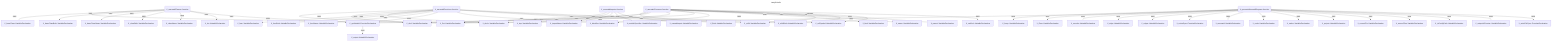 ---
title: morphtools
---
graph TD
    X_Array[X_Array::VariableDeclaration]
    X_Both[X_Both::VariableDeclaration]
    X_Error[X_Error::VariableDeclaration]
    X_Set[X_Set::VariableDeclaration]
    X_baseClassBoth[X_baseClassBoth::VariableDeclaration]
    X_baseClassName[X_baseClassName::VariableDeclaration]
    X_baseClass[X_baseClass::VariableDeclaration]
    X_classBoth[X_classBoth::VariableDeclaration]
    X_className[X_className::VariableDeclaration]
    X_cls[X_cls::VariableDeclaration]
    X_console[X_console::VariableDeclaration]
    X_decl[X_decl::VariableDeclaration]
    X_decls[X_decls::VariableDeclaration]
    X_edge[X_edge::VariableDeclaration]
    X_edges[X_edges::VariableDeclaration]
    X_existsSync[X_existsSync::FunctionDeclaration]
    X_funcBoth[X_funcBoth::VariableDeclaration]
    X_funcName[X_funcName::VariableDeclaration]
    X_func[X_func::VariableDeclaration]
    X_generateMermaidDiagram(X_generateMermaidDiagram::function)
    X_getNodeId(X_getNodeId::function)
    X_getNodeId[X_getNodeId::FunctionDeclaration]
    X_identifier[X_identifier::VariableDeclaration]
    X_imp[X_imp::VariableDeclaration]
    X_importName[X_importName::VariableDeclaration]
    X_kind[X_kind::VariableDeclaration]
    X_mermaidClasses(X_mermaidClasses::function)
    X_mermaidConsvars(X_mermaidConsvars::function)
    X_mermaidFunctions(X_mermaidFunctions::function)
    X_mermaidImports(X_mermaidImports::function)
    X_mermaid[X_mermaid::VariableDeclaration]
    X_moduleSpecifier[X_moduleSpecifier::VariableDeclaration]
    X_name[X_name::VariableDeclaration]
    X_namedImport[X_namedImport::VariableDeclaration]
    X_node[X_node::VariableDeclaration]
    X_nodes[X_nodes::VariableDeclaration]
    X_output[X_output::VariableDeclaration]
    X_parent[X_parent::VariableDeclaration]
    X_project[X_project::VariableDeclaration]
    X_refIdBoth[X_refIdBoth::VariableDeclaration]
    X_refId[X_refId::VariableDeclaration]
    X_refSymbol[X_refSymbol::VariableDeclaration]
    X_sourceFile[X_sourceFile::VariableDeclaration]
    X_sourceFiles[X_sourceFiles::VariableDeclaration]
    X_tsConfigPath[X_tsConfigPath::VariableDeclaration]
    X_uniqueIdCounter[X_uniqueIdCounter::VariableDeclaration]
    X_varDecl[X_varDecl::VariableDeclaration]
    X_writeFileSync[X_writeFileSync::FunctionDeclaration]
    X_generateMermaidDiagram -->|uses| X_Array
    X_generateMermaidDiagram -->|uses| X_Error
    X_generateMermaidDiagram -->|uses| X_Set
    X_generateMermaidDiagram -->|uses| X_console
    X_generateMermaidDiagram -->|uses| X_edge
    X_generateMermaidDiagram -->|uses| X_edges
    X_generateMermaidDiagram -->|uses| X_existsSync
    X_generateMermaidDiagram -->|uses| X_mermaid
    X_generateMermaidDiagram -->|uses| X_node
    X_generateMermaidDiagram -->|uses| X_nodes
    X_generateMermaidDiagram -->|uses| X_project
    X_generateMermaidDiagram -->|uses| X_sourceFile
    X_generateMermaidDiagram -->|uses| X_sourceFiles
    X_generateMermaidDiagram -->|uses| X_tsConfigPath
    X_generateMermaidDiagram -->|uses| X_uniqueIdCounter
    X_generateMermaidDiagram -->|uses| X_writeFileSync
    X_getNodeId -->|uses| X_output
    X_mermaidClasses -->|uses| X_Set
    X_mermaidClasses -->|uses| X_baseClass
    X_mermaidClasses -->|uses| X_baseClassBoth
    X_mermaidClasses -->|uses| X_baseClassName
    X_mermaidClasses -->|uses| X_classBoth
    X_mermaidClasses -->|uses| X_className
    X_mermaidClasses -->|uses| X_cls
    X_mermaidClasses -->|uses| X_getNodeId
    X_mermaidConsvars -->|uses| X_Both
    X_mermaidConsvars -->|uses| X_Set
    X_mermaidConsvars -->|uses| X_decl
    X_mermaidConsvars -->|uses| X_decls
    X_mermaidConsvars -->|uses| X_getNodeId
    X_mermaidConsvars -->|uses| X_identifier
    X_mermaidConsvars -->|uses| X_kind
    X_mermaidConsvars -->|uses| X_name
    X_mermaidConsvars -->|uses| X_parent
    X_mermaidConsvars -->|uses| X_refId
    X_mermaidConsvars -->|uses| X_refIdBoth
    X_mermaidConsvars -->|uses| X_refSymbol
    X_mermaidConsvars -->|uses| X_varDecl
    X_mermaidFunctions -->|uses| X_Set
    X_mermaidFunctions -->|uses| X_decl
    X_mermaidFunctions -->|uses| X_decls
    X_mermaidFunctions -->|uses| X_func
    X_mermaidFunctions -->|uses| X_funcBoth
    X_mermaidFunctions -->|uses| X_funcName
    X_mermaidFunctions -->|uses| X_getNodeId
    X_mermaidFunctions -->|uses| X_identifier
    X_mermaidFunctions -->|uses| X_refId
    X_mermaidFunctions -->|uses| X_refIdBoth
    X_mermaidFunctions -->|uses| X_refSymbol
    X_mermaidImports -->|uses| X_Set
    X_mermaidImports -->|uses| X_imp
    X_mermaidImports -->|uses| X_importName
    X_mermaidImports -->|uses| X_moduleSpecifier
    X_mermaidImports -->|uses| X_namedImport
